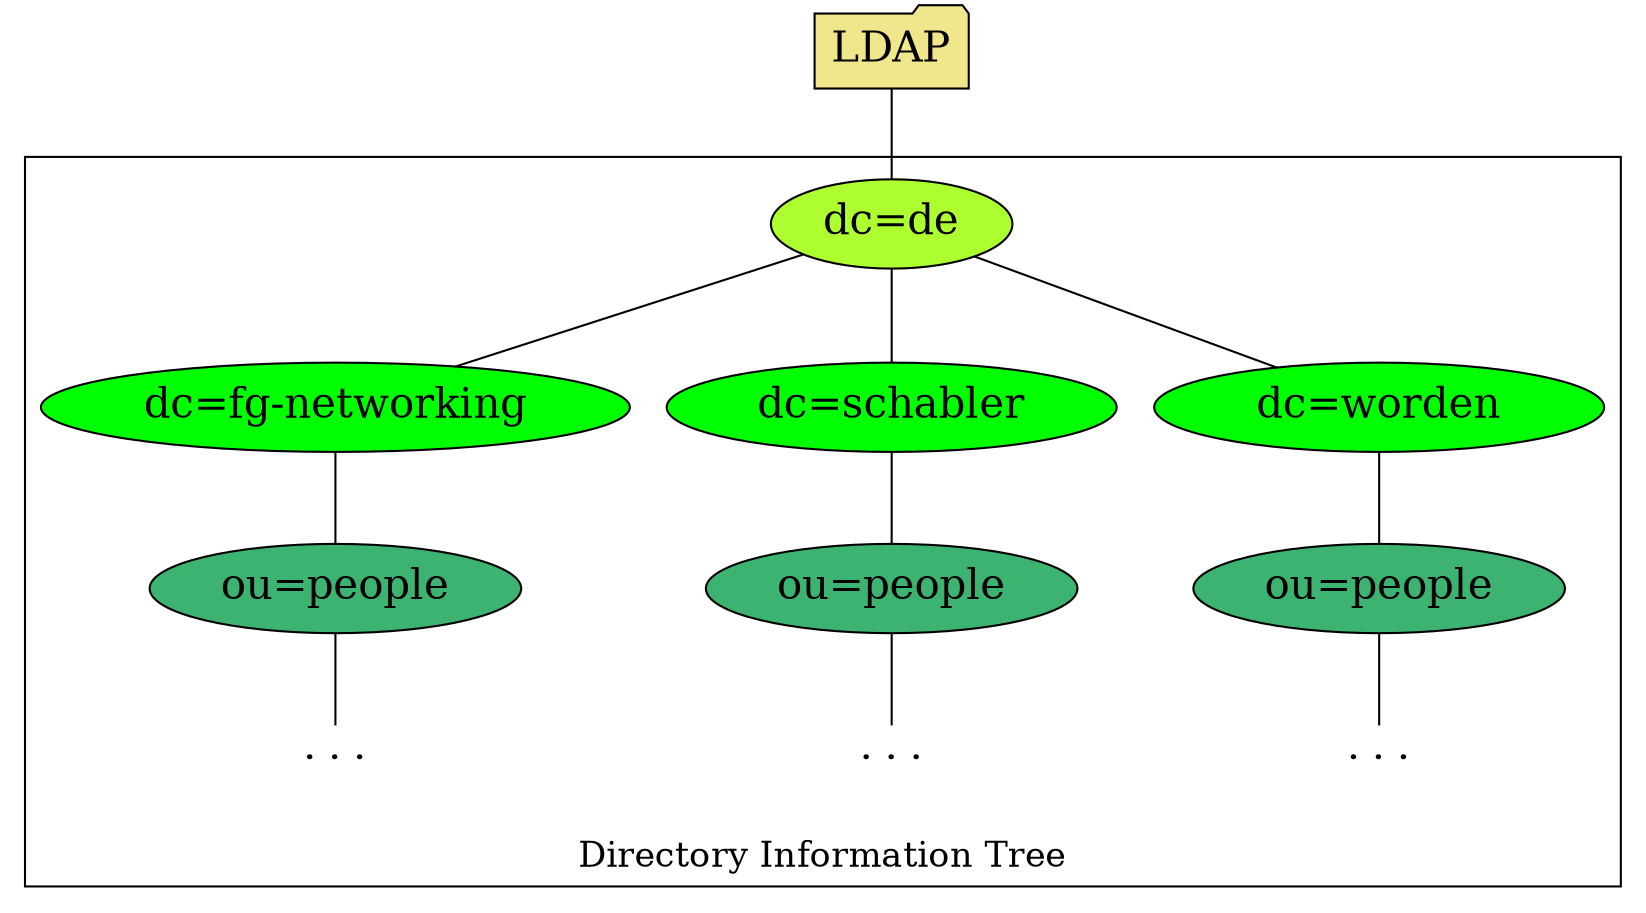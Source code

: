graph G {
node [
  style="filled",
  fontsize=20
];

  root [label="LDAP", shape="folder", fillcolor="khaki"];
  subgraph cluster_db{
    de [label="dc=de", fillcolor="greenyellow"];
    fgn [label="dc=fg-networking", fillcolor="green", width=3];
    people1 [label="ou=people", fillcolor="mediumseagreen"];
    fgnpe [label=". . .", labelloc="t", style="", shape="plaintext"];
    schabler [label="dc=schabler", fillcolor="green", width=3];
    people2 [label="ou=people", fillcolor="mediumseagreen"];
    schabpe [label=". . .", labelloc="t", style="", shape="plaintext"];
    worden [label="dc=worden", fillcolor="green", width=3];
    people3 [label="ou=people", fillcolor="mediumseagreen"];
    wordpe [label=". . .", labelloc="t", style="", shape="plaintext"];
    label="Directory Information Tree";
    fontsize=17;
    labelloc=b
  }
  root -- de;
  de -- {fgn schabler worden};
  fgn -- people1 -- fgnpe;
  schabler -- people2 -- schabpe;
  worden -- people3 -- wordpe;
  margin=0;
  ratio="0.55";
  }
